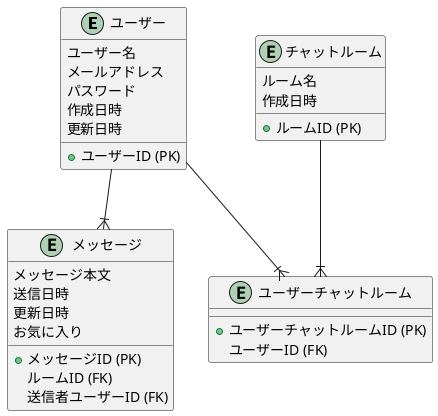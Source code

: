 @startuml
entity ユーザー {
    + ユーザーID (PK)
    ユーザー名
    メールアドレス
    パスワード
    作成日時
    更新日時
}

entity チャットルーム {
    + ルームID (PK)
    ルーム名
    作成日時
}

entity メッセージ {
    + メッセージID (PK)
    ルームID (FK)
    送信者ユーザーID (FK)
    メッセージ本文
    送信日時
    更新日時
    お気に入り
}

entity ユーザーチャットルーム {
    + ユーザーチャットルームID (PK)
    ユーザーID (FK)
}

ユーザー --|{ ユーザーチャットルーム
チャットルーム --|{ ユーザーチャットルーム
ユーザー --|{ メッセージ
@enduml

